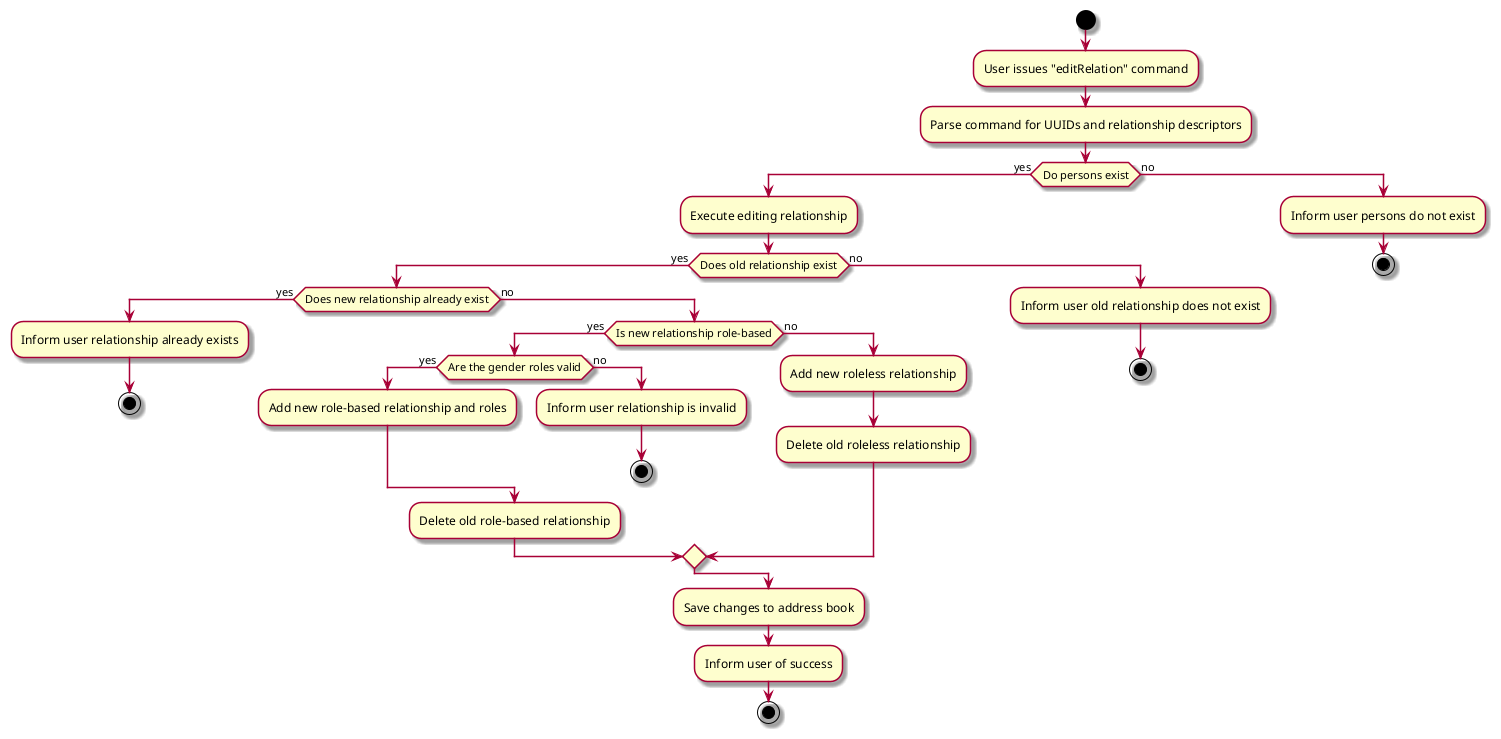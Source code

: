 @startuml
skin rose
skinparam ArrowFontStyle plain

start
:User issues "editRelation" command;

:Parse command for UUIDs and relationship descriptors;
if (Do persons exist) then (yes)
  :Execute editing relationship;
  if (Does old relationship exist) then (yes)
    if (Does new relationship already exist) then (yes)
      :Inform user relationship already exists;
      stop
    else (no)
      if (Is new relationship role-based) then (yes)
        if (Are the gender roles valid) then (yes)
          :Add new role-based relationship and roles;
        else (no)
          :Inform user relationship is invalid;
          stop
        endif
        :Delete old role-based relationship;
      else (no)
        :Add new roleless relationship;
        :Delete old roleless relationship;
      endif
    endif
  else (no)
    :Inform user old relationship does not exist;
    stop
  endif
:Save changes to address book;
:Inform user of success;
stop
else (no)
  :Inform user persons do not exist;
  stop
endif
@enduml
